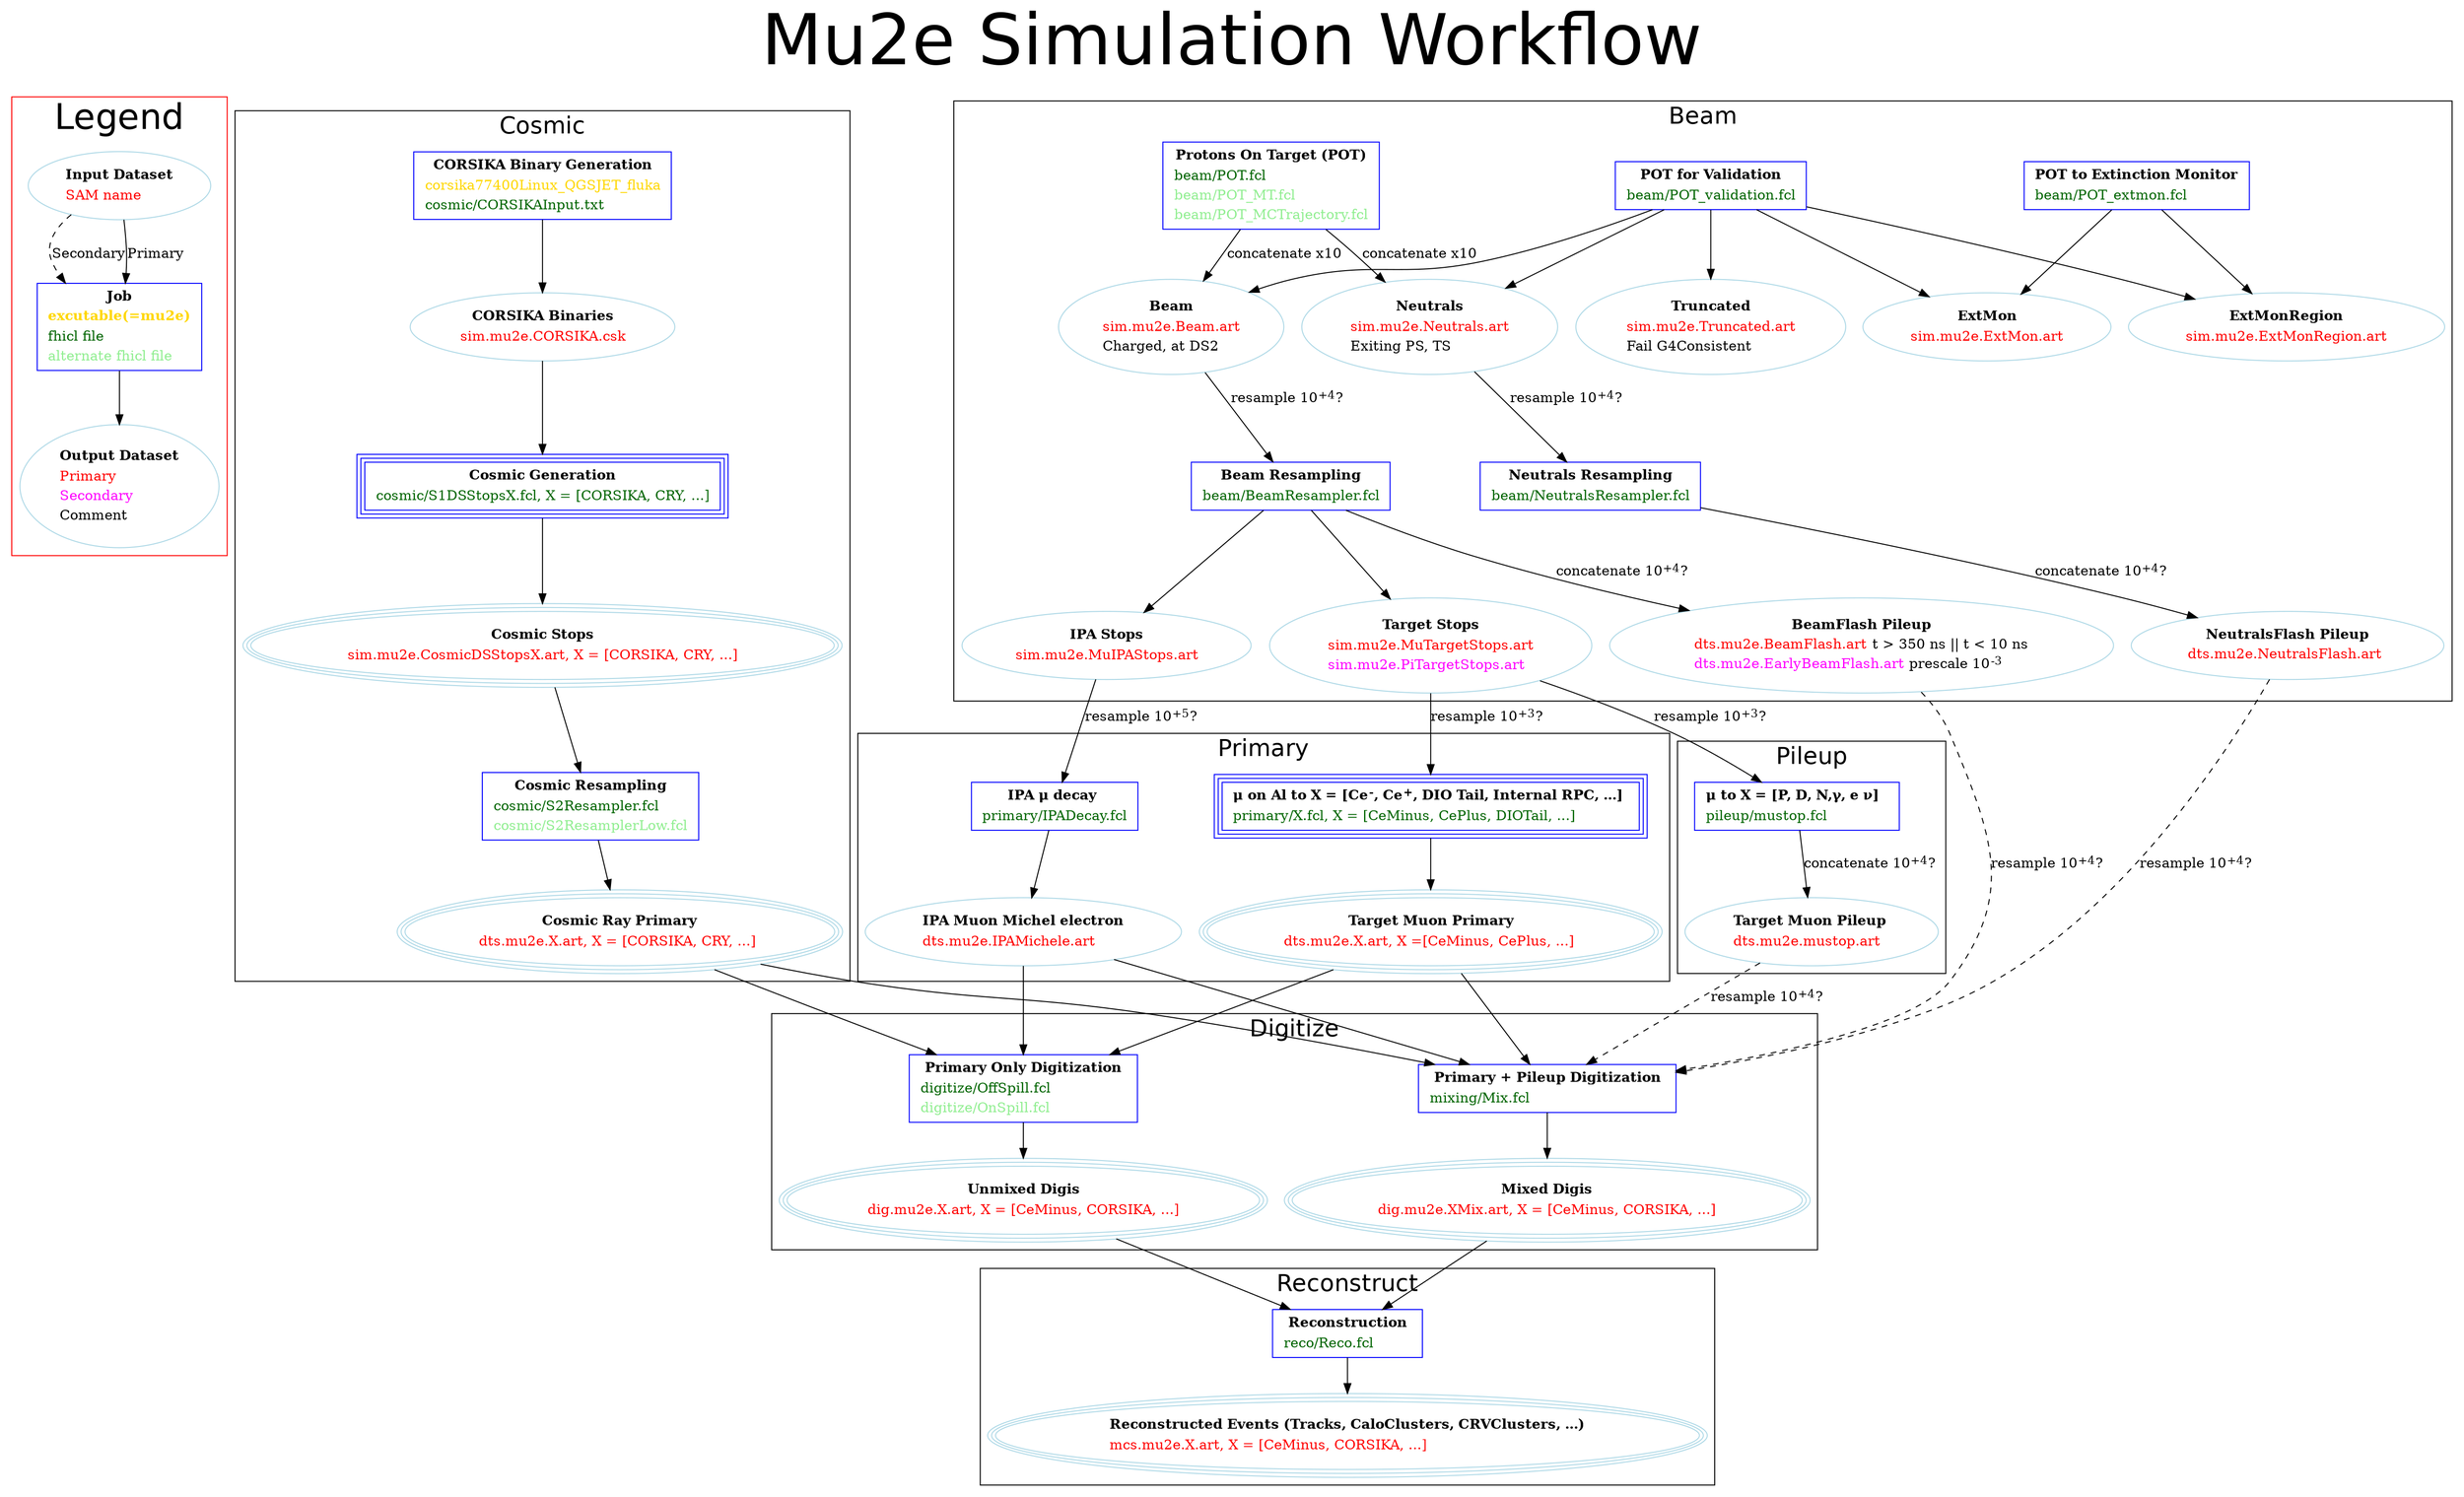 /* Flowchart showing the simulation workflow for Mu2e.
 * To compile:
 *
 *     dot -T(suf) SimulationWorkflow.dot -o SimulationWorkflow.(suf), suf=tiff, jpg, pdf, ... 
 *    See https://graphviz.gitlab.io/documentation/ for more details
 *
 */

digraph SimWorkflow {
  /* size="14,11"; */
  label = "Mu2e Simulation Workflow";
  fontname="Helvetica";
  fontsize="72";
  labelloc = t;

  subgraph clusterLegend {
    rankdir=TB;
    color="red";
    label="Legend";
    fontsize="36";
    Job [shape=box,color=blue,
	label=<<table border="0" cellborder="0" cellspacing="1">
	  <tr><td align="center"><b>Job</b></td></tr>
	  <tr><td align="center"><b><font color="gold">excutable(=mu2e)</font></b></td></tr>
	  <tr><td align="left"><font color="darkgreen">fhicl file</font></td></tr>
	  <tr><td align="left"><font color="lightgreen">alternate fhicl file</font></td></tr>
	  </table>>];

    Input [shape=oval, color=lightblue,
	  label=<<table border="0" cellborder="0" cellspacing="1">
	    <tr><td align="center"><b>Input Dataset</b></td></tr>
	    <tr><td align="left"><font color="red">SAM name</font></td></tr>
	    </table>>];
    Output [shape=oval, color=lightblue,
	   label=<<table border="0" cellborder="0" cellspacing="1">
	     <tr><td align="center"><b>Output Dataset</b></td></tr>
	     <tr><td align="left"><font color="red">Primary</font></td></tr>
	     <tr><td align="left"><font color="fuchsia">Secondary</font></td></tr>
	     <tr><td align="left"><font color="black">Comment</font></td></tr>
	     </table>>];

    Input -> Job [style=dashed, label="Secondary"];
    Input -> Job [style=solid, label="Primary"];
    Job->Output;
  }

  subgraph clusterCosmic {
    label="Cosmic";
    fontsize="24";

    CosmicStage0 [shape=box, peripheries=1, color=blue,
		 label=<<table border="0" cellborder="0" cellspacing="1">
		   <tr><td align="center"><b>CORSIKA Binary Generation</b></td></tr>
		   <tr><td align="left"><font color="gold">corsika77400Linux_QGSJET_fluka</font></td></tr>
		   <tr><td align="left"><font color="darkgreen">cosmic/CORSIKAInput.txt</font></td></tr>
		   </table>>];

    CORSIKAOutput [shape=oval, peripheries=1, color=lightblue,
		  label=<<table border="0" cellborder="0" cellspacing="1">
		    <tr><td align="center"><b>CORSIKA Binaries</b></td></tr>
		    <tr><td align="left"><font color="red">sim.mu2e.CORSIKA.csk</font></td></tr>
		    </table>>];

    CosmicStage0 -> CORSIKAOutput;

    CosmicGenerator [shape=box, peripheries=3, color=blue,
		    label=<<table border="0" cellborder="0" cellspacing="1">
		      <tr><td align="center"><b>Cosmic Generation</b></td></tr>
		      <tr><td align="left"><font color="darkgreen">cosmic/S1DSStopsX.fcl, X = [CORSIKA, CRY, ...]</font></td></tr>
		      </table>>];

    CORSIKAOutput -> CosmicGenerator;

    CosmicStage1Output [shape=oval, peripheries=3, color=lightblue,
		       label=<<table border="0" cellborder="0" cellspacing="1">
			 <tr><td align="center"><b>Cosmic Stops</b></td></tr>
			 <tr><td align="left"><font color="red">sim.mu2e.CosmicDSStopsX.art, X = [CORSIKA, CRY, ...]</font></td></tr>
			 </table>>];

    CosmicGenerator -> CosmicStage1Output;

    CosmicStage2 [shape=box, peripheries=1, color=blue,
		 label=<<table border="0" cellborder="0" cellspacing="1">
		   <tr><td align="center"><b>Cosmic Resampling</b></td></tr>
		   <tr><td align="left"><font color="darkgreen">cosmic/S2Resampler.fcl</font></td></tr>
		   <tr><td align="left"><font color="lightgreen">cosmic/S2ResamplerLow.fcl</font></td></tr>
		   </table>>];


    CosmicPrimary [shape=oval, peripheries=3, color=lightblue,
		  label=<<table border="0" cellborder="0" cellspacing="1">
		    <tr><td align="center"><b>Cosmic Ray Primary</b></td></tr>
		    <tr><td align="left"><font color="red">dts.mu2e.X.art, X = [CORSIKA, CRY, ...] </font></td></tr>
		    </table>>];

    CosmicStage1Output -> CosmicStage2;
    CosmicStage2 -> CosmicPrimary;
  }

  subgraph clusterBeam {
    label="Beam";
    fontsize="24";

    POT_ExtMon [shape=box,color=blue,
	label=<<table border="0" cellborder="0" cellspacing="1">
	  <tr><td align="center"><b>POT to Extinction Monitor</b></td></tr>
	  <tr><td align="left"><font color="darkgreen">beam/POT_extmon.fcl</font></td></tr>
	  </table>>];

    POT_Validation [shape=box,color=blue,
	label=<<table border="0" cellborder="0" cellspacing="1">
	  <tr><td align="center"><b>POT for Validation</b></td></tr>
	  <tr><td align="left"><font color="darkgreen">beam/POT_validation.fcl</font></td></tr>
	  </table>>];

    POT [shape=box,color=blue,
	label=<<table border="0" cellborder="0" cellspacing="1">
	  <tr><td align="center"><b>Protons On Target (POT)</b></td></tr>
	  <tr><td align="left"><font color="darkgreen">beam/POT.fcl</font></td></tr>
	  <tr><td align="left"><font color="lightgreen">beam/POT_MT.fcl</font></td></tr>
	  <tr><td align="left"><font color="lightgreen">beam/POT_MCTrajectory.fcl</font></td></tr>
	  </table>>];


    {rank=same POT POT_Validation POT_ExtMon};

    Beam [shape=oval,color=lightblue,
	 label=<<table border="0" cellborder="0" cellspacing="1">
	   <tr><td align="center"><b>Beam</b></td></tr>
	   <tr><td align="left"><font color="red">sim.mu2e.Beam.art</font></td></tr>
	   <tr><td align="left"><font color="black">Charged, at DS2</font></td></tr>
	   </table>>];
    Neutrals [shape=oval, color=lightblue,
	     label=<<table border="0" cellborder="0" cellspacing="1">
	       <tr><td align="center"><b>Neutrals</b></td></tr>
	       <tr><td align="left"><font color="red">sim.mu2e.Neutrals.art</font></td></tr>
	       <tr><td align="left"><font color="black">Exiting PS, TS</font></td></tr>
	       </table>>];
    ExtMon [shape=oval,color=lightblue,
	 label=<<table border="0" cellborder="0" cellspacing="1">
	   <tr><td align="center"><b>ExtMon</b></td></tr>
	   <tr><td align="left"><font color="red">sim.mu2e.ExtMon.art</font></td></tr>
	   </table>>];
    ExtMonRegion [shape=oval,color=lightblue,
	 label=<<table border="0" cellborder="0" cellspacing="1">
	   <tr><td align="center"><b>ExtMonRegion</b></td></tr>
	   <tr><td align="left"><font color="red">sim.mu2e.ExtMonRegion.art</font></td></tr>
	   </table>>];
    Truncated [shape=oval, color=lightblue,
	     label=<<table border="0" cellborder="0" cellspacing="1">
	       <tr><td align="center"><b>Truncated</b></td></tr>
	       <tr><td align="left"><font color="red">sim.mu2e.Truncated.art</font></td></tr>
	       <tr><td align="left"><font color="black">Fail G4Consistent</font></td></tr>
	       </table>>];

    POT -> Neutrals [ label="concatenate x10"];
    POT ->  Beam [ label="concatenate x10"];

    POT_ExtMon ->  ExtMon
    POT_ExtMon ->  ExtMonRegion

    POT_Validation -> Neutrals
    POT_Validation -> Beam
    POT_Validation -> ExtMon
    POT_Validation -> ExtMonRegion
    POT_Validation -> Truncated


    NeutralsResampling [shape=box,color=blue,
		       label=<<table border="0" cellborder="0" cellspacing="1">
			 <tr><td align="center"><b>Neutrals Resampling</b></td></tr>
			 <tr><td align="left"><font color="darkgreen">beam/NeutralsResampler.fcl</font></td></tr>
			 </table>>];

    BeamResampling [shape=box,color=blue,
		   label=<<table border="0" cellborder="0" cellspacing="1">
		     <tr><td align="center"><b>Beam Resampling</b></td></tr>
		     <tr><td align="left"><font color="darkgreen">beam/BeamResampler.fcl</font></td></tr>
		     </table>>];

    Beam -> BeamResampling [ label=<resample 10<sup>+4</sup>?> ];
    Neutrals -> NeutralsResampling [ label=<resample 10<sup>+4</sup>?> ];


    TargetStops [shape=oval, color=lightblue,
		label=<<table border="0" cellborder="0" cellspacing="1">
		  <tr><td align="center"><b>Target Stops</b></td></tr>
		  <tr><td align="left"><font color="red">sim.mu2e.MuTargetStops.art</font></td></tr>
		  <tr><td align="left"><font color="fuchsia">sim.mu2e.PiTargetStops.art</font></td></tr>
		  </table>>];

    IPAStops [shape=oval, color=lightblue,
	     label=<<table border="0" cellborder="0" cellspacing="1">
	       <tr><td align="center"><b>IPA Stops</b></td></tr>
	       <tr><td align="left"><font color="red">sim.mu2e.MuIPAStops.art</font></td></tr>
	       </table>>];

    BeamResampling -> TargetStops;
    BeamResampling -> IPAStops;

    BeamFlashPileup [shape=oval, color=lightblue,
		    label=<<table border="0" cellborder="0" cellspacing="1">
		      <tr><td align="center"><b>BeamFlash Pileup</b></td></tr>
		      <tr><td align="left"><font color="red">dts.mu2e.BeamFlash.art</font> <font color="black">t &gt; 350 ns || t &lt; 10 ns</font></td></tr>
		      <tr><td align="left"><font color="fuchsia">dts.mu2e.EarlyBeamFlash.art</font><font color="black"> prescale 10<sup>-3</sup></font></td></tr>
		      </table>>];

    NeutralsFlashPileup [shape=oval, color=lightblue,
			label=<<table border="0" cellborder="0" cellspacing="1">
			  <tr><td align="center"><b>NeutralsFlash Pileup</b></td></tr>
			  <tr><td align="left"><font color="red">dts.mu2e.NeutralsFlash.art</font> </td></tr>
			  </table>>];
    NeutralsResampling -> NeutralsFlashPileup [ label=<concatenate 10<sup>+4</sup>?> ];
    BeamResampling -> BeamFlashPileup [ label=<concatenate 10<sup>+4</sup>?> ];

  }

  subgraph clusterPrimary {
    label="Primary";
    fontsize="24";

    PrimaryMuonTerm [shape=box, peripheries=3, color=blue,
		    label=<<table border="0" cellborder="0" cellspacing="1">
		      <tr><td align="center"><b>&mu; on Al to X = [Ce<sup>-</sup>, Ce<sup>+</sup>, DIO Tail, Internal RPC, ...] </b></td></tr>
		      <tr><td align="left"><font color="darkgreen">primary/X.fcl, X = [CeMinus, CePlus, DIOTail, ...]</font></td></tr>
		      </table>>];

    IPAMuonTerm [shape=box, peripheries=1, color=blue,
		label=<<table border="0" cellborder="0" cellspacing="1">
		  <tr><td align="center"><b>IPA &mu; decay </b></td></tr>
		  <tr><td align="left"><font color="darkgreen">primary/IPADecay.fcl</font></td></tr>
		  </table>>];


    TargetStops -> PrimaryMuonTerm [ label=<resample 10<sup>+3</sup>?> ];

    IPAStops -> IPAMuonTerm [ label=<resample 10<sup>+5</sup>?> ];

    TargetMuonPrimary [shape=oval, peripheries=3, color=lightblue,
		      label=<<table border="0" cellborder="0" cellspacing="1">
			<tr><td align="center"><b>Target Muon Primary</b></td></tr>
			<tr><td align="left"><font color="red">dts.mu2e.X.art, X =[CeMinus, CePlus, ...] </font></td></tr>
			</table>>];
    IPAMuonMichel [shape=oval, peripheries=1, color=lightblue,
		  label=<<table border="0" cellborder="0" cellspacing="1">
		    <tr><td align="center"><b>IPA Muon Michel electron</b></td></tr>
		    <tr><td align="left"><font color="red">dts.mu2e.IPAMichele.art </font></td></tr>
		    </table>>];

    PrimaryMuonTerm -> TargetMuonPrimary;
    IPAMuonTerm -> IPAMuonMichel;
    {rank=same TargetMuonPrimary IPAMuonMichel };
  }

  subgraph clusterPileup {
    label="Pileup";
    fontsize="24";


    TargetMuonPileup [shape=oval, color=lightblue,
		     label=<<table border="0" cellborder="0" cellspacing="1">
		       <tr><td align="center"><b>Target Muon Pileup </b></td></tr>
		       <tr><td align="left"><font color="red">dts.mu2e.mustop.art</font></td></tr>
		       </table>>];

    PileupMuonTerm [shape=box,color=blue,
		   label=<<table border="0" cellborder="0" cellspacing="1">
		     <tr><td align="center"><b>&mu; to X = [P, D, N,&gamma;, e &nu;]  </b></td></tr>
		     <tr><td align="left"><font color="darkgreen">pileup/mustop.fcl</font></td></tr>
		     </table>>];

    PileupMuonTerm -> TargetMuonPileup [ label=<concatenate 10<sup>+4</sup>?> ];
    /*    {rank=same TargetMuonPileup BeamFlashPileup NeutralsFlashPileup }; */
    TargetStops -> PileupMuonTerm [ label=<resample 10<sup>+3</sup>?> ];

  }


  subgraph clusterDigitize {
    label="Digitize";
    fontsize="24";


    MixDigitization [shape=box, peripheries=1, color=blue,
		    label=<<table border="0" cellborder="0" cellspacing="1">
		      <tr><td align="center"><b> Primary + Pileup Digitization </b></td></tr>
		      <tr><td align="left"><font color="darkgreen">mixing/Mix.fcl</font></td></tr>
		      </table>>];

    NomixDigitization [shape=box, peripheries=1, color=blue,
		      label=<<table border="0" cellborder="0" cellspacing="1">
			<tr><td align="center"><b> Primary Only Digitization </b></td></tr>
			<tr><td align="left"><font color="darkgreen">digitize/OffSpill.fcl</font></td></tr>
			<tr><td align="left"><font color="lightgreen">digitize/OnSpill.fcl</font></td></tr>
			</table>>];

    TargetMuonPrimary -> MixDigitization;
    IPAMuonMichel -> MixDigitization;
    CosmicPrimary -> MixDigitization;
    TargetMuonPileup -> MixDigitization [style=dashed, label=<resample 10<sup>+4</sup>?> ];
    BeamFlashPileup -> MixDigitization [style=dashed, label=<resample 10<sup>+4</sup>?>];
    NeutralsFlashPileup -> MixDigitization [style=dashed, label=<resample 10<sup>+4</sup>?>];

    TargetMuonPrimary -> NomixDigitization;
    IPAMuonMichel -> NomixDigitization;
    CosmicPrimary -> NomixDigitization;

    UnmixedDigis [shape=oval, peripheries=3, color=lightblue,
		 label=<<table border="0" cellborder="0" cellspacing="1">
		   <tr><td align="center"><b>Unmixed Digis</b></td></tr>
		   <tr><td align="left"><font color="red">dig.mu2e.X.art, X = [CeMinus, CORSIKA, ...]</font></td></tr>
		   </table>>];

    MixedDigis [shape=oval, peripheries=3, color=lightblue,
	       label=<<table border="0" cellborder="0" cellspacing="1">
		 <tr><td align="center"><b>Mixed Digis</b></td></tr>
		 <tr><td align="left"><font color="red">dig.mu2e.XMix.art, X = [CeMinus, CORSIKA, ...]</font></td></tr>
		 </table>>];

    NomixDigitization -> UnmixedDigis;
    MixDigitization -> MixedDigis;

    {rank=same NomixDigitization MixDigitization};

  }
  subgraph clusterReco {
    label="Reconstruct";
    fontsize="24";


    Reconstruction [shape=box, peripheries=1, color=blue,
		   label=<<table border="0" cellborder="0" cellspacing="1">
		     <tr><td align="center"><b> Reconstruction </b></td></tr>
		     <tr><td align="left"><font color="darkgreen">reco/Reco.fcl </font></td></tr>
		     </table>>];

    Reco [shape=oval, color=lightblue, peripheries=3
      label=<<table border="0" cellborder="0" cellspacing="1">
      <tr><td align="center"><b>Reconstructed Events (Tracks, CaloClusters, CRVClusters, ...)</b></td></tr>
      <tr><td align="left"><font color="red">mcs.mu2e.X.art, X = [CeMinus, CORSIKA, ...]</font></td></tr>
      </table>>];

    MixedDigis -> Reconstruction
      UnmixedDigis -> Reconstruction
      Reconstruction -> Reco

  }
}
